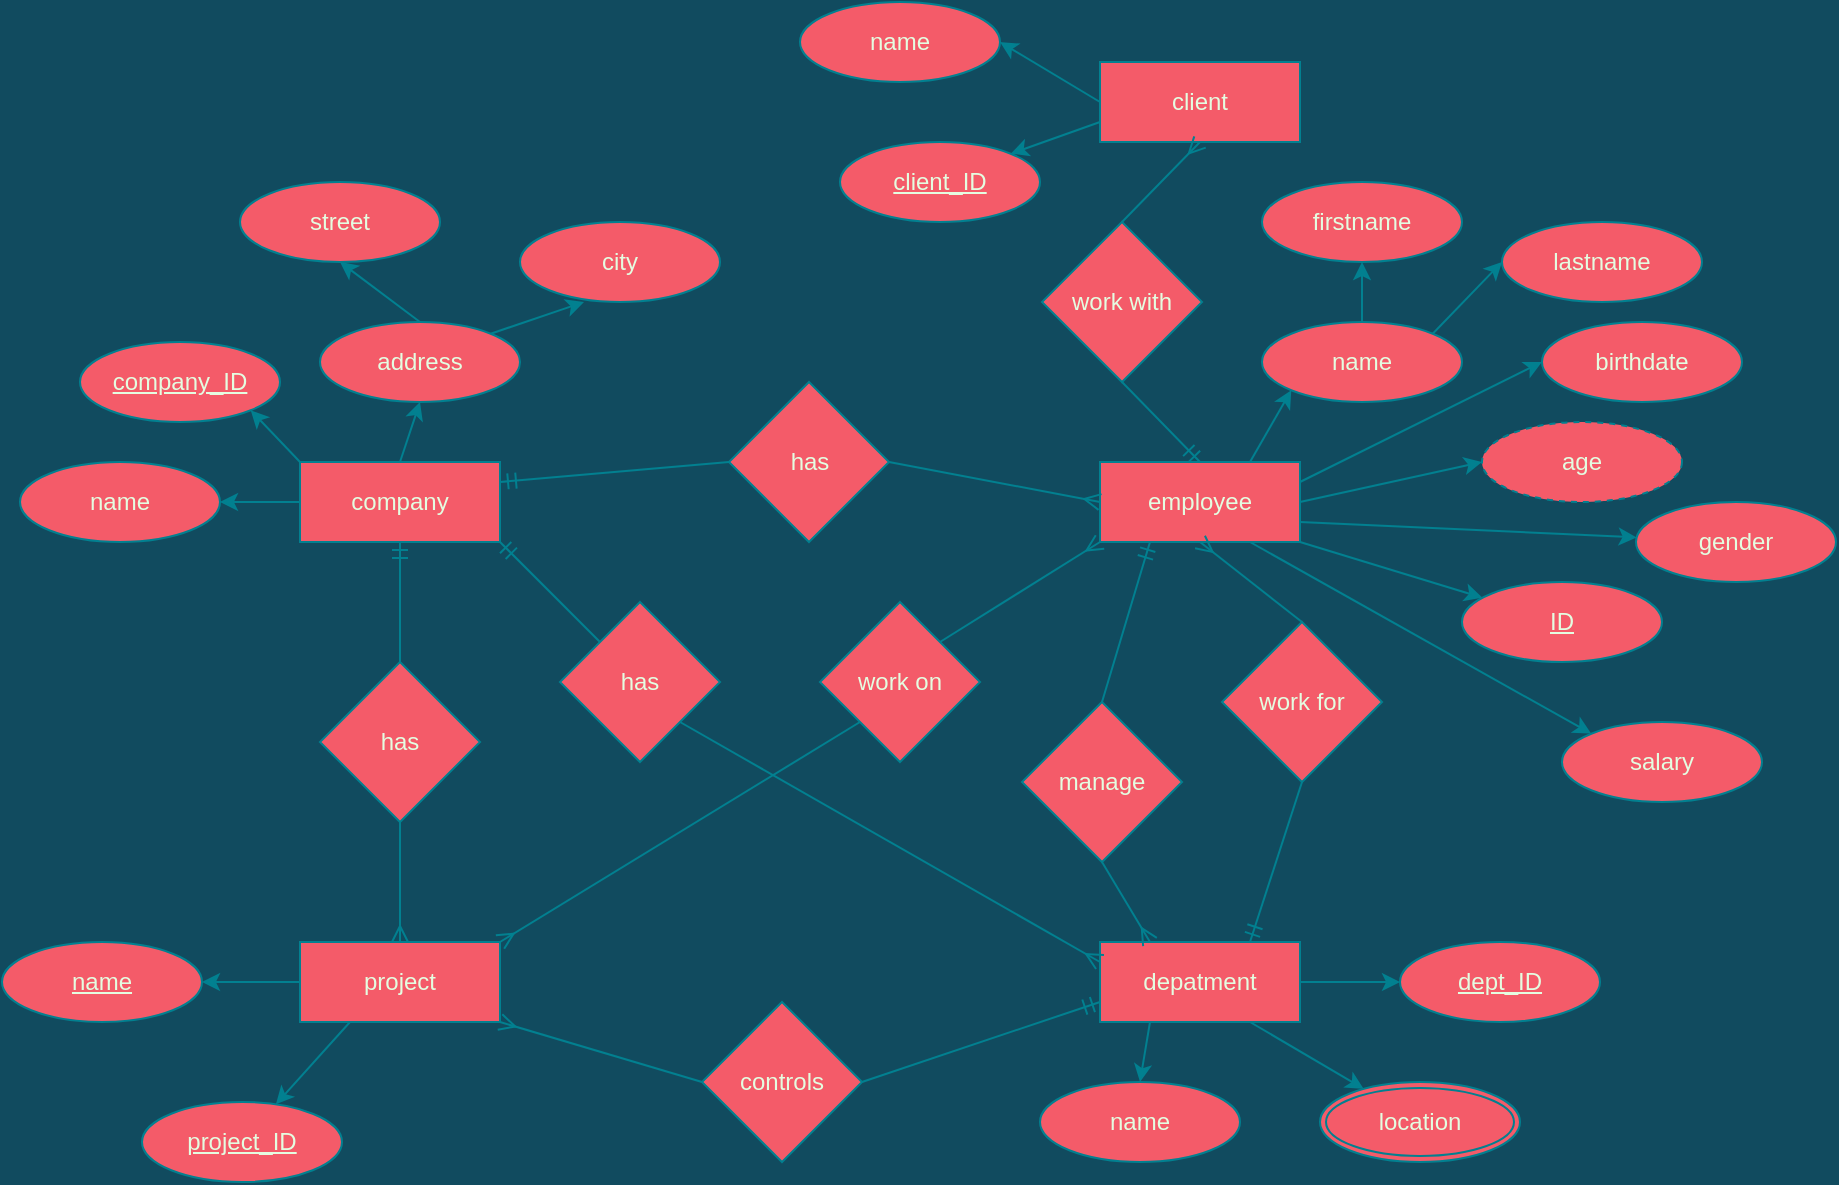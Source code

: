<mxfile version="15.4.3" type="github">
  <diagram id="QZqCb5be6UDYk8QQtXpI" name="Page-1">
    <mxGraphModel dx="828" dy="483" grid="1" gridSize="10" guides="1" tooltips="1" connect="1" arrows="1" fold="1" page="1" pageScale="1" pageWidth="827" pageHeight="1169" background="#114B5F" math="0" shadow="0">
      <root>
        <mxCell id="0" />
        <mxCell id="1" parent="0" />
        <mxCell id="m7mVW3YWxIbqjOFGqsb5-6" style="rounded=1;sketch=0;orthogonalLoop=1;jettySize=auto;html=1;exitX=0;exitY=0;exitDx=0;exitDy=0;entryX=1;entryY=1;entryDx=0;entryDy=0;fontColor=#E4FDE1;strokeColor=#028090;fillColor=#F45B69;" edge="1" parent="1" source="m7mVW3YWxIbqjOFGqsb5-1" target="m7mVW3YWxIbqjOFGqsb5-2">
          <mxGeometry relative="1" as="geometry" />
        </mxCell>
        <mxCell id="m7mVW3YWxIbqjOFGqsb5-7" style="edgeStyle=none;rounded=1;sketch=0;orthogonalLoop=1;jettySize=auto;html=1;exitX=0.5;exitY=0;exitDx=0;exitDy=0;entryX=0.5;entryY=1;entryDx=0;entryDy=0;fontColor=#E4FDE1;strokeColor=#028090;fillColor=#F45B69;" edge="1" parent="1" source="m7mVW3YWxIbqjOFGqsb5-1" target="m7mVW3YWxIbqjOFGqsb5-4">
          <mxGeometry relative="1" as="geometry" />
        </mxCell>
        <mxCell id="m7mVW3YWxIbqjOFGqsb5-8" style="edgeStyle=none;rounded=1;sketch=0;orthogonalLoop=1;jettySize=auto;html=1;exitX=0;exitY=0.5;exitDx=0;exitDy=0;entryX=1;entryY=0.5;entryDx=0;entryDy=0;fontColor=#E4FDE1;strokeColor=#028090;fillColor=#F45B69;" edge="1" parent="1" source="m7mVW3YWxIbqjOFGqsb5-1" target="m7mVW3YWxIbqjOFGqsb5-5">
          <mxGeometry relative="1" as="geometry" />
        </mxCell>
        <mxCell id="m7mVW3YWxIbqjOFGqsb5-1" value="company" style="whiteSpace=wrap;html=1;align=center;rounded=0;sketch=0;fontColor=#E4FDE1;strokeColor=#028090;fillColor=#F45B69;" vertex="1" parent="1">
          <mxGeometry x="159" y="380" width="100" height="40" as="geometry" />
        </mxCell>
        <mxCell id="m7mVW3YWxIbqjOFGqsb5-2" value="company_ID" style="ellipse;whiteSpace=wrap;html=1;align=center;fontStyle=4;rounded=0;sketch=0;fontColor=#E4FDE1;strokeColor=#028090;fillColor=#F45B69;" vertex="1" parent="1">
          <mxGeometry x="49" y="320" width="100" height="40" as="geometry" />
        </mxCell>
        <mxCell id="m7mVW3YWxIbqjOFGqsb5-29" style="edgeStyle=none;rounded=1;sketch=0;orthogonalLoop=1;jettySize=auto;html=1;exitX=0.5;exitY=0;exitDx=0;exitDy=0;entryX=0.5;entryY=1;entryDx=0;entryDy=0;fontColor=#E4FDE1;strokeColor=#028090;fillColor=#F45B69;" edge="1" parent="1" source="m7mVW3YWxIbqjOFGqsb5-4" target="m7mVW3YWxIbqjOFGqsb5-27">
          <mxGeometry relative="1" as="geometry" />
        </mxCell>
        <mxCell id="m7mVW3YWxIbqjOFGqsb5-30" style="edgeStyle=none;rounded=1;sketch=0;orthogonalLoop=1;jettySize=auto;html=1;exitX=1;exitY=0;exitDx=0;exitDy=0;entryX=0.32;entryY=1;entryDx=0;entryDy=0;entryPerimeter=0;fontColor=#E4FDE1;strokeColor=#028090;fillColor=#F45B69;" edge="1" parent="1" source="m7mVW3YWxIbqjOFGqsb5-4" target="m7mVW3YWxIbqjOFGqsb5-28">
          <mxGeometry relative="1" as="geometry" />
        </mxCell>
        <mxCell id="m7mVW3YWxIbqjOFGqsb5-4" value="address" style="ellipse;whiteSpace=wrap;html=1;align=center;rounded=0;sketch=0;fontColor=#E4FDE1;strokeColor=#028090;fillColor=#F45B69;" vertex="1" parent="1">
          <mxGeometry x="169" y="310" width="100" height="40" as="geometry" />
        </mxCell>
        <mxCell id="m7mVW3YWxIbqjOFGqsb5-5" value="name" style="ellipse;whiteSpace=wrap;html=1;align=center;rounded=0;sketch=0;fontColor=#E4FDE1;strokeColor=#028090;fillColor=#F45B69;" vertex="1" parent="1">
          <mxGeometry x="19" y="380" width="100" height="40" as="geometry" />
        </mxCell>
        <mxCell id="m7mVW3YWxIbqjOFGqsb5-11" value="has" style="rhombus;whiteSpace=wrap;html=1;rounded=0;fontColor=#E4FDE1;strokeColor=#028090;fillColor=#F45B69;sketch=0;" vertex="1" parent="1">
          <mxGeometry x="373.5" y="340" width="80" height="80" as="geometry" />
        </mxCell>
        <mxCell id="m7mVW3YWxIbqjOFGqsb5-48" style="edgeStyle=none;rounded=1;sketch=0;orthogonalLoop=1;jettySize=auto;html=1;exitX=0.75;exitY=0;exitDx=0;exitDy=0;entryX=0;entryY=1;entryDx=0;entryDy=0;fontColor=#E4FDE1;strokeColor=#028090;fillColor=#F45B69;" edge="1" parent="1" source="m7mVW3YWxIbqjOFGqsb5-14" target="m7mVW3YWxIbqjOFGqsb5-45">
          <mxGeometry relative="1" as="geometry" />
        </mxCell>
        <mxCell id="m7mVW3YWxIbqjOFGqsb5-54" style="edgeStyle=none;rounded=1;sketch=0;orthogonalLoop=1;jettySize=auto;html=1;exitX=1;exitY=0.25;exitDx=0;exitDy=0;entryX=0;entryY=0.5;entryDx=0;entryDy=0;fontColor=#E4FDE1;strokeColor=#028090;fillColor=#F45B69;" edge="1" parent="1" source="m7mVW3YWxIbqjOFGqsb5-14" target="m7mVW3YWxIbqjOFGqsb5-53">
          <mxGeometry relative="1" as="geometry" />
        </mxCell>
        <mxCell id="m7mVW3YWxIbqjOFGqsb5-56" style="edgeStyle=none;rounded=1;sketch=0;orthogonalLoop=1;jettySize=auto;html=1;exitX=1;exitY=0.5;exitDx=0;exitDy=0;entryX=0;entryY=0.5;entryDx=0;entryDy=0;fontColor=#E4FDE1;strokeColor=#028090;fillColor=#F45B69;" edge="1" parent="1" source="m7mVW3YWxIbqjOFGqsb5-14" target="m7mVW3YWxIbqjOFGqsb5-55">
          <mxGeometry relative="1" as="geometry" />
        </mxCell>
        <mxCell id="m7mVW3YWxIbqjOFGqsb5-58" style="edgeStyle=none;rounded=1;sketch=0;orthogonalLoop=1;jettySize=auto;html=1;exitX=1;exitY=0.75;exitDx=0;exitDy=0;fontColor=#E4FDE1;strokeColor=#028090;fillColor=#F45B69;" edge="1" parent="1" source="m7mVW3YWxIbqjOFGqsb5-14" target="m7mVW3YWxIbqjOFGqsb5-57">
          <mxGeometry relative="1" as="geometry" />
        </mxCell>
        <mxCell id="m7mVW3YWxIbqjOFGqsb5-62" style="edgeStyle=none;rounded=1;sketch=0;orthogonalLoop=1;jettySize=auto;html=1;exitX=1;exitY=1;exitDx=0;exitDy=0;fontColor=#E4FDE1;strokeColor=#028090;fillColor=#F45B69;" edge="1" parent="1" source="m7mVW3YWxIbqjOFGqsb5-14" target="m7mVW3YWxIbqjOFGqsb5-61">
          <mxGeometry relative="1" as="geometry" />
        </mxCell>
        <mxCell id="m7mVW3YWxIbqjOFGqsb5-64" style="edgeStyle=none;rounded=1;sketch=0;orthogonalLoop=1;jettySize=auto;html=1;exitX=0.75;exitY=1;exitDx=0;exitDy=0;entryX=0;entryY=0;entryDx=0;entryDy=0;fontColor=#E4FDE1;strokeColor=#028090;fillColor=#F45B69;" edge="1" parent="1" source="m7mVW3YWxIbqjOFGqsb5-14" target="m7mVW3YWxIbqjOFGqsb5-63">
          <mxGeometry relative="1" as="geometry" />
        </mxCell>
        <mxCell id="m7mVW3YWxIbqjOFGqsb5-14" value="employee" style="whiteSpace=wrap;html=1;align=center;rounded=0;sketch=0;fontColor=#E4FDE1;strokeColor=#028090;fillColor=#F45B69;" vertex="1" parent="1">
          <mxGeometry x="559" y="380" width="100" height="40" as="geometry" />
        </mxCell>
        <mxCell id="m7mVW3YWxIbqjOFGqsb5-31" style="edgeStyle=none;rounded=1;sketch=0;orthogonalLoop=1;jettySize=auto;html=1;exitX=0.25;exitY=1;exitDx=0;exitDy=0;entryX=0.5;entryY=0;entryDx=0;entryDy=0;fontColor=#E4FDE1;strokeColor=#028090;fillColor=#F45B69;" edge="1" parent="1" source="m7mVW3YWxIbqjOFGqsb5-15" target="m7mVW3YWxIbqjOFGqsb5-25">
          <mxGeometry relative="1" as="geometry" />
        </mxCell>
        <mxCell id="m7mVW3YWxIbqjOFGqsb5-32" style="edgeStyle=none;rounded=1;sketch=0;orthogonalLoop=1;jettySize=auto;html=1;exitX=1;exitY=0.5;exitDx=0;exitDy=0;entryX=0;entryY=0.5;entryDx=0;entryDy=0;fontColor=#E4FDE1;strokeColor=#028090;fillColor=#F45B69;" edge="1" parent="1" source="m7mVW3YWxIbqjOFGqsb5-15" target="m7mVW3YWxIbqjOFGqsb5-26">
          <mxGeometry relative="1" as="geometry" />
        </mxCell>
        <mxCell id="m7mVW3YWxIbqjOFGqsb5-35" style="edgeStyle=none;rounded=1;sketch=0;orthogonalLoop=1;jettySize=auto;html=1;exitX=0.75;exitY=1;exitDx=0;exitDy=0;fontColor=#E4FDE1;strokeColor=#028090;fillColor=#F45B69;" edge="1" parent="1" source="m7mVW3YWxIbqjOFGqsb5-15" target="m7mVW3YWxIbqjOFGqsb5-34">
          <mxGeometry relative="1" as="geometry" />
        </mxCell>
        <mxCell id="m7mVW3YWxIbqjOFGqsb5-15" value="depatment" style="whiteSpace=wrap;html=1;align=center;rounded=0;sketch=0;fontColor=#E4FDE1;strokeColor=#028090;fillColor=#F45B69;" vertex="1" parent="1">
          <mxGeometry x="559" y="620" width="100" height="40" as="geometry" />
        </mxCell>
        <mxCell id="m7mVW3YWxIbqjOFGqsb5-43" style="edgeStyle=none;rounded=1;sketch=0;orthogonalLoop=1;jettySize=auto;html=1;exitX=0;exitY=0.5;exitDx=0;exitDy=0;fontColor=#E4FDE1;strokeColor=#028090;fillColor=#F45B69;" edge="1" parent="1" source="m7mVW3YWxIbqjOFGqsb5-16" target="m7mVW3YWxIbqjOFGqsb5-42">
          <mxGeometry relative="1" as="geometry" />
        </mxCell>
        <mxCell id="m7mVW3YWxIbqjOFGqsb5-44" style="edgeStyle=none;rounded=1;sketch=0;orthogonalLoop=1;jettySize=auto;html=1;exitX=0.25;exitY=1;exitDx=0;exitDy=0;fontColor=#E4FDE1;strokeColor=#028090;fillColor=#F45B69;" edge="1" parent="1" source="m7mVW3YWxIbqjOFGqsb5-16" target="m7mVW3YWxIbqjOFGqsb5-41">
          <mxGeometry relative="1" as="geometry" />
        </mxCell>
        <mxCell id="m7mVW3YWxIbqjOFGqsb5-16" value="project" style="whiteSpace=wrap;html=1;align=center;rounded=0;sketch=0;fontColor=#E4FDE1;strokeColor=#028090;fillColor=#F45B69;" vertex="1" parent="1">
          <mxGeometry x="159" y="620" width="100" height="40" as="geometry" />
        </mxCell>
        <mxCell id="m7mVW3YWxIbqjOFGqsb5-17" value="has" style="rhombus;whiteSpace=wrap;html=1;rounded=0;fontColor=#E4FDE1;strokeColor=#028090;fillColor=#F45B69;sketch=0;" vertex="1" parent="1">
          <mxGeometry x="169" y="480" width="80" height="80" as="geometry" />
        </mxCell>
        <mxCell id="m7mVW3YWxIbqjOFGqsb5-18" value="controls" style="rhombus;whiteSpace=wrap;html=1;rounded=0;fontColor=#E4FDE1;strokeColor=#028090;fillColor=#F45B69;sketch=0;" vertex="1" parent="1">
          <mxGeometry x="360" y="650" width="80" height="80" as="geometry" />
        </mxCell>
        <mxCell id="m7mVW3YWxIbqjOFGqsb5-19" value="work for" style="rhombus;whiteSpace=wrap;html=1;rounded=0;fontColor=#E4FDE1;strokeColor=#028090;fillColor=#F45B69;sketch=0;" vertex="1" parent="1">
          <mxGeometry x="620" y="460" width="80" height="80" as="geometry" />
        </mxCell>
        <mxCell id="m7mVW3YWxIbqjOFGqsb5-20" value="manage" style="rhombus;whiteSpace=wrap;html=1;rounded=0;fontColor=#E4FDE1;strokeColor=#028090;fillColor=#F45B69;sketch=0;" vertex="1" parent="1">
          <mxGeometry x="520" y="500" width="80" height="80" as="geometry" />
        </mxCell>
        <mxCell id="m7mVW3YWxIbqjOFGqsb5-38" style="edgeStyle=none;rounded=1;sketch=0;orthogonalLoop=1;jettySize=auto;html=1;exitX=0;exitY=0.5;exitDx=0;exitDy=0;entryX=1;entryY=0.5;entryDx=0;entryDy=0;fontColor=#E4FDE1;strokeColor=#028090;fillColor=#F45B69;" edge="1" parent="1" source="m7mVW3YWxIbqjOFGqsb5-21" target="m7mVW3YWxIbqjOFGqsb5-36">
          <mxGeometry relative="1" as="geometry" />
        </mxCell>
        <mxCell id="m7mVW3YWxIbqjOFGqsb5-39" style="edgeStyle=none;rounded=1;sketch=0;orthogonalLoop=1;jettySize=auto;html=1;exitX=0;exitY=0.75;exitDx=0;exitDy=0;entryX=1;entryY=0;entryDx=0;entryDy=0;fontColor=#E4FDE1;strokeColor=#028090;fillColor=#F45B69;" edge="1" parent="1" source="m7mVW3YWxIbqjOFGqsb5-21" target="m7mVW3YWxIbqjOFGqsb5-37">
          <mxGeometry relative="1" as="geometry" />
        </mxCell>
        <mxCell id="m7mVW3YWxIbqjOFGqsb5-21" value="client" style="whiteSpace=wrap;html=1;align=center;rounded=0;sketch=0;fontColor=#E4FDE1;strokeColor=#028090;fillColor=#F45B69;" vertex="1" parent="1">
          <mxGeometry x="559" y="180" width="100" height="40" as="geometry" />
        </mxCell>
        <mxCell id="m7mVW3YWxIbqjOFGqsb5-22" value="work with" style="rhombus;whiteSpace=wrap;html=1;rounded=0;fontColor=#E4FDE1;strokeColor=#028090;fillColor=#F45B69;sketch=0;" vertex="1" parent="1">
          <mxGeometry x="530" y="260" width="80" height="80" as="geometry" />
        </mxCell>
        <mxCell id="m7mVW3YWxIbqjOFGqsb5-23" value="work on" style="rhombus;whiteSpace=wrap;html=1;rounded=0;fontColor=#E4FDE1;strokeColor=#028090;fillColor=#F45B69;sketch=0;" vertex="1" parent="1">
          <mxGeometry x="419" y="450" width="80" height="80" as="geometry" />
        </mxCell>
        <mxCell id="m7mVW3YWxIbqjOFGqsb5-24" value="has" style="rhombus;whiteSpace=wrap;html=1;rounded=0;fontColor=#E4FDE1;strokeColor=#028090;fillColor=#F45B69;sketch=0;" vertex="1" parent="1">
          <mxGeometry x="289" y="450" width="80" height="80" as="geometry" />
        </mxCell>
        <mxCell id="m7mVW3YWxIbqjOFGqsb5-25" value="name" style="ellipse;whiteSpace=wrap;html=1;align=center;rounded=0;sketch=0;fontColor=#E4FDE1;strokeColor=#028090;fillColor=#F45B69;" vertex="1" parent="1">
          <mxGeometry x="529" y="690" width="100" height="40" as="geometry" />
        </mxCell>
        <mxCell id="m7mVW3YWxIbqjOFGqsb5-26" value="dept_ID" style="ellipse;whiteSpace=wrap;html=1;align=center;fontStyle=4;rounded=0;sketch=0;fontColor=#E4FDE1;strokeColor=#028090;fillColor=#F45B69;" vertex="1" parent="1">
          <mxGeometry x="709" y="620" width="100" height="40" as="geometry" />
        </mxCell>
        <mxCell id="m7mVW3YWxIbqjOFGqsb5-27" value="street" style="ellipse;whiteSpace=wrap;html=1;align=center;rounded=0;sketch=0;fontColor=#E4FDE1;strokeColor=#028090;fillColor=#F45B69;" vertex="1" parent="1">
          <mxGeometry x="129" y="240" width="100" height="40" as="geometry" />
        </mxCell>
        <mxCell id="m7mVW3YWxIbqjOFGqsb5-28" value="city" style="ellipse;whiteSpace=wrap;html=1;align=center;rounded=0;sketch=0;fontColor=#E4FDE1;strokeColor=#028090;fillColor=#F45B69;" vertex="1" parent="1">
          <mxGeometry x="269" y="260" width="100" height="40" as="geometry" />
        </mxCell>
        <mxCell id="m7mVW3YWxIbqjOFGqsb5-34" value="location" style="ellipse;shape=doubleEllipse;margin=3;whiteSpace=wrap;html=1;align=center;rounded=0;sketch=0;fontColor=#E4FDE1;strokeColor=#028090;fillColor=#F45B69;" vertex="1" parent="1">
          <mxGeometry x="669" y="690" width="100" height="40" as="geometry" />
        </mxCell>
        <mxCell id="m7mVW3YWxIbqjOFGqsb5-36" value="name" style="ellipse;whiteSpace=wrap;html=1;align=center;rounded=0;sketch=0;fontColor=#E4FDE1;strokeColor=#028090;fillColor=#F45B69;" vertex="1" parent="1">
          <mxGeometry x="409" y="150" width="100" height="40" as="geometry" />
        </mxCell>
        <mxCell id="m7mVW3YWxIbqjOFGqsb5-37" value="client_ID" style="ellipse;whiteSpace=wrap;html=1;align=center;fontStyle=4;rounded=0;sketch=0;fontColor=#E4FDE1;strokeColor=#028090;fillColor=#F45B69;" vertex="1" parent="1">
          <mxGeometry x="429" y="220" width="100" height="40" as="geometry" />
        </mxCell>
        <mxCell id="m7mVW3YWxIbqjOFGqsb5-41" value="project_ID" style="ellipse;whiteSpace=wrap;html=1;align=center;fontStyle=4;rounded=0;sketch=0;fontColor=#E4FDE1;strokeColor=#028090;fillColor=#F45B69;" vertex="1" parent="1">
          <mxGeometry x="80" y="700" width="100" height="40" as="geometry" />
        </mxCell>
        <mxCell id="m7mVW3YWxIbqjOFGqsb5-42" value="name" style="ellipse;whiteSpace=wrap;html=1;align=center;fontStyle=4;rounded=0;sketch=0;fontColor=#E4FDE1;strokeColor=#028090;fillColor=#F45B69;" vertex="1" parent="1">
          <mxGeometry x="10" y="620" width="100" height="40" as="geometry" />
        </mxCell>
        <mxCell id="m7mVW3YWxIbqjOFGqsb5-50" style="edgeStyle=none;rounded=1;sketch=0;orthogonalLoop=1;jettySize=auto;html=1;exitX=0.5;exitY=0;exitDx=0;exitDy=0;entryX=0.5;entryY=1;entryDx=0;entryDy=0;fontColor=#E4FDE1;strokeColor=#028090;fillColor=#F45B69;" edge="1" parent="1" source="m7mVW3YWxIbqjOFGqsb5-45" target="m7mVW3YWxIbqjOFGqsb5-49">
          <mxGeometry relative="1" as="geometry" />
        </mxCell>
        <mxCell id="m7mVW3YWxIbqjOFGqsb5-52" style="edgeStyle=none;rounded=1;sketch=0;orthogonalLoop=1;jettySize=auto;html=1;exitX=1;exitY=0;exitDx=0;exitDy=0;entryX=0;entryY=0.5;entryDx=0;entryDy=0;fontColor=#E4FDE1;strokeColor=#028090;fillColor=#F45B69;" edge="1" parent="1" source="m7mVW3YWxIbqjOFGqsb5-45" target="m7mVW3YWxIbqjOFGqsb5-46">
          <mxGeometry relative="1" as="geometry" />
        </mxCell>
        <mxCell id="m7mVW3YWxIbqjOFGqsb5-45" value="name" style="ellipse;whiteSpace=wrap;html=1;align=center;rounded=0;sketch=0;fontColor=#E4FDE1;strokeColor=#028090;fillColor=#F45B69;" vertex="1" parent="1">
          <mxGeometry x="640" y="310" width="100" height="40" as="geometry" />
        </mxCell>
        <mxCell id="m7mVW3YWxIbqjOFGqsb5-46" value="lastname" style="ellipse;whiteSpace=wrap;html=1;align=center;rounded=0;sketch=0;fontColor=#E4FDE1;strokeColor=#028090;fillColor=#F45B69;" vertex="1" parent="1">
          <mxGeometry x="760" y="260" width="100" height="40" as="geometry" />
        </mxCell>
        <mxCell id="m7mVW3YWxIbqjOFGqsb5-49" value="firstname" style="ellipse;whiteSpace=wrap;html=1;align=center;rounded=0;sketch=0;fontColor=#E4FDE1;strokeColor=#028090;fillColor=#F45B69;" vertex="1" parent="1">
          <mxGeometry x="640" y="240" width="100" height="40" as="geometry" />
        </mxCell>
        <mxCell id="m7mVW3YWxIbqjOFGqsb5-53" value="birthdate" style="ellipse;whiteSpace=wrap;html=1;align=center;rounded=0;sketch=0;fontColor=#E4FDE1;strokeColor=#028090;fillColor=#F45B69;" vertex="1" parent="1">
          <mxGeometry x="780" y="310" width="100" height="40" as="geometry" />
        </mxCell>
        <mxCell id="m7mVW3YWxIbqjOFGqsb5-55" value="age" style="ellipse;whiteSpace=wrap;html=1;align=center;dashed=1;rounded=0;sketch=0;fontColor=#E4FDE1;strokeColor=#028090;fillColor=#F45B69;" vertex="1" parent="1">
          <mxGeometry x="750" y="360" width="100" height="40" as="geometry" />
        </mxCell>
        <mxCell id="m7mVW3YWxIbqjOFGqsb5-57" value="gender" style="ellipse;whiteSpace=wrap;html=1;align=center;rounded=0;sketch=0;fontColor=#E4FDE1;strokeColor=#028090;fillColor=#F45B69;" vertex="1" parent="1">
          <mxGeometry x="827" y="400" width="100" height="40" as="geometry" />
        </mxCell>
        <mxCell id="m7mVW3YWxIbqjOFGqsb5-61" value="ID" style="ellipse;whiteSpace=wrap;html=1;align=center;fontStyle=4;rounded=0;sketch=0;fontColor=#E4FDE1;strokeColor=#028090;fillColor=#F45B69;" vertex="1" parent="1">
          <mxGeometry x="740" y="440" width="100" height="40" as="geometry" />
        </mxCell>
        <mxCell id="m7mVW3YWxIbqjOFGqsb5-63" value="salary" style="ellipse;whiteSpace=wrap;html=1;align=center;rounded=0;sketch=0;fontColor=#E4FDE1;strokeColor=#028090;fillColor=#F45B69;" vertex="1" parent="1">
          <mxGeometry x="790" y="510" width="100" height="40" as="geometry" />
        </mxCell>
        <mxCell id="m7mVW3YWxIbqjOFGqsb5-65" value="" style="fontSize=12;html=1;endArrow=ERmany;rounded=1;sketch=0;fontColor=#E4FDE1;strokeColor=#028090;fillColor=#F45B69;exitX=0.5;exitY=1;exitDx=0;exitDy=0;" edge="1" parent="1" source="m7mVW3YWxIbqjOFGqsb5-17" target="m7mVW3YWxIbqjOFGqsb5-16">
          <mxGeometry width="100" height="100" relative="1" as="geometry">
            <mxPoint x="380" y="560" as="sourcePoint" />
            <mxPoint x="480" y="460" as="targetPoint" />
          </mxGeometry>
        </mxCell>
        <mxCell id="m7mVW3YWxIbqjOFGqsb5-66" value="" style="fontSize=12;html=1;endArrow=ERmandOne;rounded=1;sketch=0;fontColor=#E4FDE1;strokeColor=#028090;fillColor=#F45B69;entryX=0.5;entryY=1;entryDx=0;entryDy=0;" edge="1" parent="1" source="m7mVW3YWxIbqjOFGqsb5-17" target="m7mVW3YWxIbqjOFGqsb5-1">
          <mxGeometry width="100" height="100" relative="1" as="geometry">
            <mxPoint x="380" y="560" as="sourcePoint" />
            <mxPoint x="480" y="460" as="targetPoint" />
          </mxGeometry>
        </mxCell>
        <mxCell id="m7mVW3YWxIbqjOFGqsb5-68" value="" style="fontSize=12;html=1;endArrow=ERmandOne;rounded=1;sketch=0;fontColor=#E4FDE1;strokeColor=#028090;fillColor=#F45B69;entryX=0;entryY=0.75;entryDx=0;entryDy=0;exitX=1;exitY=0.5;exitDx=0;exitDy=0;" edge="1" parent="1" source="m7mVW3YWxIbqjOFGqsb5-18" target="m7mVW3YWxIbqjOFGqsb5-15">
          <mxGeometry width="100" height="100" relative="1" as="geometry">
            <mxPoint x="390" y="670" as="sourcePoint" />
            <mxPoint x="490" y="570" as="targetPoint" />
          </mxGeometry>
        </mxCell>
        <mxCell id="m7mVW3YWxIbqjOFGqsb5-69" value="" style="fontSize=12;html=1;endArrow=ERmany;rounded=1;sketch=0;fontColor=#E4FDE1;strokeColor=#028090;fillColor=#F45B69;entryX=1;entryY=1;entryDx=0;entryDy=0;exitX=0;exitY=0.5;exitDx=0;exitDy=0;" edge="1" parent="1" source="m7mVW3YWxIbqjOFGqsb5-18" target="m7mVW3YWxIbqjOFGqsb5-16">
          <mxGeometry width="100" height="100" relative="1" as="geometry">
            <mxPoint x="290" y="670" as="sourcePoint" />
            <mxPoint x="390" y="570" as="targetPoint" />
          </mxGeometry>
        </mxCell>
        <mxCell id="m7mVW3YWxIbqjOFGqsb5-70" value="" style="fontSize=12;html=1;endArrow=ERmany;rounded=1;sketch=0;fontColor=#E4FDE1;strokeColor=#028090;fillColor=#F45B69;entryX=0;entryY=1;entryDx=0;entryDy=0;exitX=1;exitY=0;exitDx=0;exitDy=0;" edge="1" parent="1" source="m7mVW3YWxIbqjOFGqsb5-23" target="m7mVW3YWxIbqjOFGqsb5-14">
          <mxGeometry width="100" height="100" relative="1" as="geometry">
            <mxPoint x="350" y="640" as="sourcePoint" />
            <mxPoint x="450" y="540" as="targetPoint" />
          </mxGeometry>
        </mxCell>
        <mxCell id="m7mVW3YWxIbqjOFGqsb5-71" value="" style="fontSize=12;html=1;endArrow=ERmany;rounded=1;sketch=0;fontColor=#E4FDE1;strokeColor=#028090;fillColor=#F45B69;entryX=1;entryY=0;entryDx=0;entryDy=0;exitX=0;exitY=1;exitDx=0;exitDy=0;" edge="1" parent="1" source="m7mVW3YWxIbqjOFGqsb5-23" target="m7mVW3YWxIbqjOFGqsb5-16">
          <mxGeometry width="100" height="100" relative="1" as="geometry">
            <mxPoint x="310" y="640" as="sourcePoint" />
            <mxPoint x="410" y="540" as="targetPoint" />
          </mxGeometry>
        </mxCell>
        <mxCell id="m7mVW3YWxIbqjOFGqsb5-72" value="" style="fontSize=12;html=1;endArrow=ERmandOne;rounded=1;sketch=0;fontColor=#E4FDE1;strokeColor=#028090;fillColor=#F45B69;entryX=1;entryY=0.25;entryDx=0;entryDy=0;exitX=0;exitY=0.5;exitDx=0;exitDy=0;" edge="1" parent="1" source="m7mVW3YWxIbqjOFGqsb5-11" target="m7mVW3YWxIbqjOFGqsb5-1">
          <mxGeometry width="100" height="100" relative="1" as="geometry">
            <mxPoint x="300" y="460" as="sourcePoint" />
            <mxPoint x="400" y="360" as="targetPoint" />
          </mxGeometry>
        </mxCell>
        <mxCell id="m7mVW3YWxIbqjOFGqsb5-74" value="" style="fontSize=12;html=1;endArrow=ERmany;rounded=1;sketch=0;fontColor=#E4FDE1;strokeColor=#028090;fillColor=#F45B69;entryX=0;entryY=0.5;entryDx=0;entryDy=0;exitX=1;exitY=0.5;exitDx=0;exitDy=0;" edge="1" parent="1" source="m7mVW3YWxIbqjOFGqsb5-11" target="m7mVW3YWxIbqjOFGqsb5-14">
          <mxGeometry width="100" height="100" relative="1" as="geometry">
            <mxPoint x="450" y="430" as="sourcePoint" />
            <mxPoint x="550" y="330" as="targetPoint" />
          </mxGeometry>
        </mxCell>
        <mxCell id="m7mVW3YWxIbqjOFGqsb5-75" value="" style="fontSize=12;html=1;endArrow=ERmandOne;rounded=1;sketch=0;fontColor=#E4FDE1;strokeColor=#028090;fillColor=#F45B69;entryX=1;entryY=1;entryDx=0;entryDy=0;" edge="1" parent="1" source="m7mVW3YWxIbqjOFGqsb5-24" target="m7mVW3YWxIbqjOFGqsb5-1">
          <mxGeometry width="100" height="100" relative="1" as="geometry">
            <mxPoint x="350" y="650" as="sourcePoint" />
            <mxPoint x="450" y="550" as="targetPoint" />
          </mxGeometry>
        </mxCell>
        <mxCell id="m7mVW3YWxIbqjOFGqsb5-76" value="" style="fontSize=12;html=1;endArrow=ERmany;rounded=1;sketch=0;fontColor=#E4FDE1;strokeColor=#028090;fillColor=#F45B69;entryX=0;entryY=0.25;entryDx=0;entryDy=0;exitX=1;exitY=1;exitDx=0;exitDy=0;" edge="1" parent="1" source="m7mVW3YWxIbqjOFGqsb5-24" target="m7mVW3YWxIbqjOFGqsb5-15">
          <mxGeometry width="100" height="100" relative="1" as="geometry">
            <mxPoint x="370" y="660" as="sourcePoint" />
            <mxPoint x="470" y="560" as="targetPoint" />
          </mxGeometry>
        </mxCell>
        <mxCell id="m7mVW3YWxIbqjOFGqsb5-77" value="" style="fontSize=12;html=1;endArrow=ERmandOne;rounded=1;sketch=0;fontColor=#E4FDE1;strokeColor=#028090;fillColor=#F45B69;entryX=0.5;entryY=0;entryDx=0;entryDy=0;exitX=0.5;exitY=1;exitDx=0;exitDy=0;" edge="1" parent="1" source="m7mVW3YWxIbqjOFGqsb5-22" target="m7mVW3YWxIbqjOFGqsb5-14">
          <mxGeometry width="100" height="100" relative="1" as="geometry">
            <mxPoint x="430" y="390" as="sourcePoint" />
            <mxPoint x="530" y="290" as="targetPoint" />
          </mxGeometry>
        </mxCell>
        <mxCell id="m7mVW3YWxIbqjOFGqsb5-78" value="" style="fontSize=12;html=1;endArrow=ERmany;rounded=1;sketch=0;fontColor=#E4FDE1;strokeColor=#028090;fillColor=#F45B69;entryX=0.5;entryY=1;entryDx=0;entryDy=0;" edge="1" parent="1" target="m7mVW3YWxIbqjOFGqsb5-21">
          <mxGeometry width="100" height="100" relative="1" as="geometry">
            <mxPoint x="570" y="260" as="sourcePoint" />
            <mxPoint x="540" y="290" as="targetPoint" />
          </mxGeometry>
        </mxCell>
        <mxCell id="m7mVW3YWxIbqjOFGqsb5-79" value="" style="fontSize=12;html=1;endArrow=ERmandOne;rounded=1;sketch=0;fontColor=#E4FDE1;strokeColor=#028090;fillColor=#F45B69;entryX=0.75;entryY=0;entryDx=0;entryDy=0;exitX=0.5;exitY=1;exitDx=0;exitDy=0;" edge="1" parent="1" source="m7mVW3YWxIbqjOFGqsb5-19" target="m7mVW3YWxIbqjOFGqsb5-15">
          <mxGeometry width="100" height="100" relative="1" as="geometry">
            <mxPoint x="620" y="640" as="sourcePoint" />
            <mxPoint x="720" y="540" as="targetPoint" />
          </mxGeometry>
        </mxCell>
        <mxCell id="m7mVW3YWxIbqjOFGqsb5-80" value="" style="fontSize=12;html=1;endArrow=ERmany;rounded=1;sketch=0;fontColor=#E4FDE1;strokeColor=#028090;fillColor=#F45B69;entryX=0.25;entryY=0;entryDx=0;entryDy=0;exitX=0.5;exitY=1;exitDx=0;exitDy=0;" edge="1" parent="1" source="m7mVW3YWxIbqjOFGqsb5-20" target="m7mVW3YWxIbqjOFGqsb5-15">
          <mxGeometry width="100" height="100" relative="1" as="geometry">
            <mxPoint x="690" y="640" as="sourcePoint" />
            <mxPoint x="790" y="540" as="targetPoint" />
          </mxGeometry>
        </mxCell>
        <mxCell id="m7mVW3YWxIbqjOFGqsb5-81" value="" style="fontSize=12;html=1;endArrow=ERmany;rounded=1;sketch=0;fontColor=#E4FDE1;strokeColor=#028090;fillColor=#F45B69;exitX=0.5;exitY=0;exitDx=0;exitDy=0;entryX=0.5;entryY=1;entryDx=0;entryDy=0;" edge="1" parent="1" source="m7mVW3YWxIbqjOFGqsb5-19" target="m7mVW3YWxIbqjOFGqsb5-14">
          <mxGeometry width="100" height="100" relative="1" as="geometry">
            <mxPoint x="560" y="550" as="sourcePoint" />
            <mxPoint x="660" y="450" as="targetPoint" />
          </mxGeometry>
        </mxCell>
        <mxCell id="m7mVW3YWxIbqjOFGqsb5-82" style="edgeStyle=none;rounded=1;sketch=0;orthogonalLoop=1;jettySize=auto;html=1;entryX=0.5;entryY=0;entryDx=0;entryDy=0;fontColor=#E4FDE1;strokeColor=#028090;fillColor=#F45B69;" edge="1" parent="1" source="m7mVW3YWxIbqjOFGqsb5-19" target="m7mVW3YWxIbqjOFGqsb5-19">
          <mxGeometry relative="1" as="geometry" />
        </mxCell>
        <mxCell id="m7mVW3YWxIbqjOFGqsb5-83" value="" style="fontSize=12;html=1;endArrow=ERmandOne;rounded=1;sketch=0;fontColor=#E4FDE1;strokeColor=#028090;fillColor=#F45B69;entryX=0.25;entryY=1;entryDx=0;entryDy=0;exitX=0.5;exitY=0;exitDx=0;exitDy=0;" edge="1" parent="1" source="m7mVW3YWxIbqjOFGqsb5-20" target="m7mVW3YWxIbqjOFGqsb5-14">
          <mxGeometry width="100" height="100" relative="1" as="geometry">
            <mxPoint x="540" y="550" as="sourcePoint" />
            <mxPoint x="640" y="450" as="targetPoint" />
          </mxGeometry>
        </mxCell>
      </root>
    </mxGraphModel>
  </diagram>
</mxfile>
